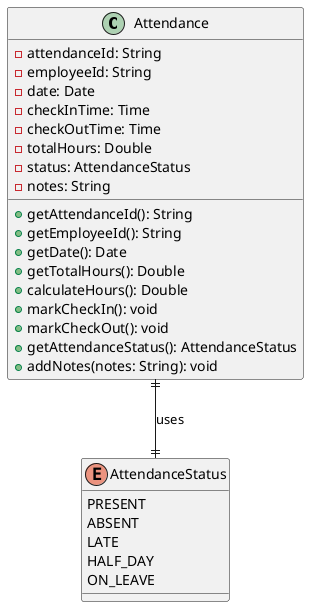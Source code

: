 @startuml Attendance Class

class Attendance {
    - attendanceId: String
    - employeeId: String
    - date: Date
    - checkInTime: Time
    - checkOutTime: Time
    - totalHours: Double
    - status: AttendanceStatus
    - notes: String
    + getAttendanceId(): String
    + getEmployeeId(): String
    + getDate(): Date
    + getTotalHours(): Double
    + calculateHours(): Double
    + markCheckIn(): void
    + markCheckOut(): void
    + getAttendanceStatus(): AttendanceStatus
    + addNotes(notes: String): void
}

enum AttendanceStatus {
    PRESENT
    ABSENT
    LATE
    HALF_DAY
    ON_LEAVE
}

Attendance ||--|| AttendanceStatus : uses

@enduml